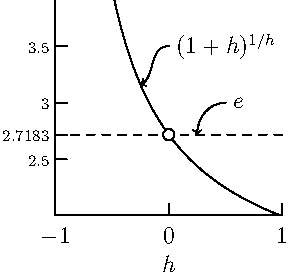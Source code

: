 import graph;
import math;
//defaultpen(fontsize(8pt));
//size(3cm,0);
unitsize(2cm);

typedef real r_r(real x);
void labpath(pair lp, real x0, r_r g, string tex, pair dir)
{
  real m=(g(x0+1e-6)-g(x0-1e-6))/(2e-6);
  pair u=(-m,1)/sqrt(m*m+1);
  pair p0=(x0,g(x0));
  if (p0.y>lp.y) {
    u=-u;
  }

  draw(lp..(lp-0.01*dir)..((x0,g(x0))+0.01*u)..(x0,g(x0)),arrow=Arrow(TeXHead));
  label(tex,lp,dir);
}

real f(real x) { return (x != 0) ? (1+x)**(1/x) : exp(1); }
bool3 boundf(real x) { return (abs(x)<1) && (abs(f(x))<4); }
real g(real x) { return exp(1); }

real X=1;
draw(graph(f,cond=boundf,-X,X,operator ..));
draw(graph(g,-X,X,operator ..),dashed);
labpath((0,3.5),-0.25,f,"$(1+h)^{1/h}$",E);
// pair lf=(X,2.8183); draw(lf..(-0.08,f(-0.08)),ArcArrow); label("$(1+h)^{1/h}$",lf,E);
labpath((0.5,3.0),0.25,g,"$e$",E);
// pair lg=(X,(2.8183+2.7183)/2); draw(lg..(0.05,g(0.05)),ArcArrow); label("$e$",lg,E);

filldraw(circle((0,exp(1)),0.05),white);
xaxis("$h$",Bottom,LeftTicks(new real[]{-X,0,X}));
yaxis(Left,RightTicks(Label(fontsize(8pt)),new real[]{1.5,2,2.5,exp(1),3.0,3.5}));
//xaxis("$h$",xmin=-X,xmax=X,Bottom,
//      LeftTicks(Label(fontsize(8pt)),new real[]{-X,0,X}));
//yaxis("$y$",ymin=0,ymax=2,Left,
//      RightTicks(Label(fontsize(8pt)),new real[]{1-2*X,1-X,1,1+X,1+2*X}));

//xlimits(-1.1,2);
//ylimits(-2.2,2.0);
//crop();
